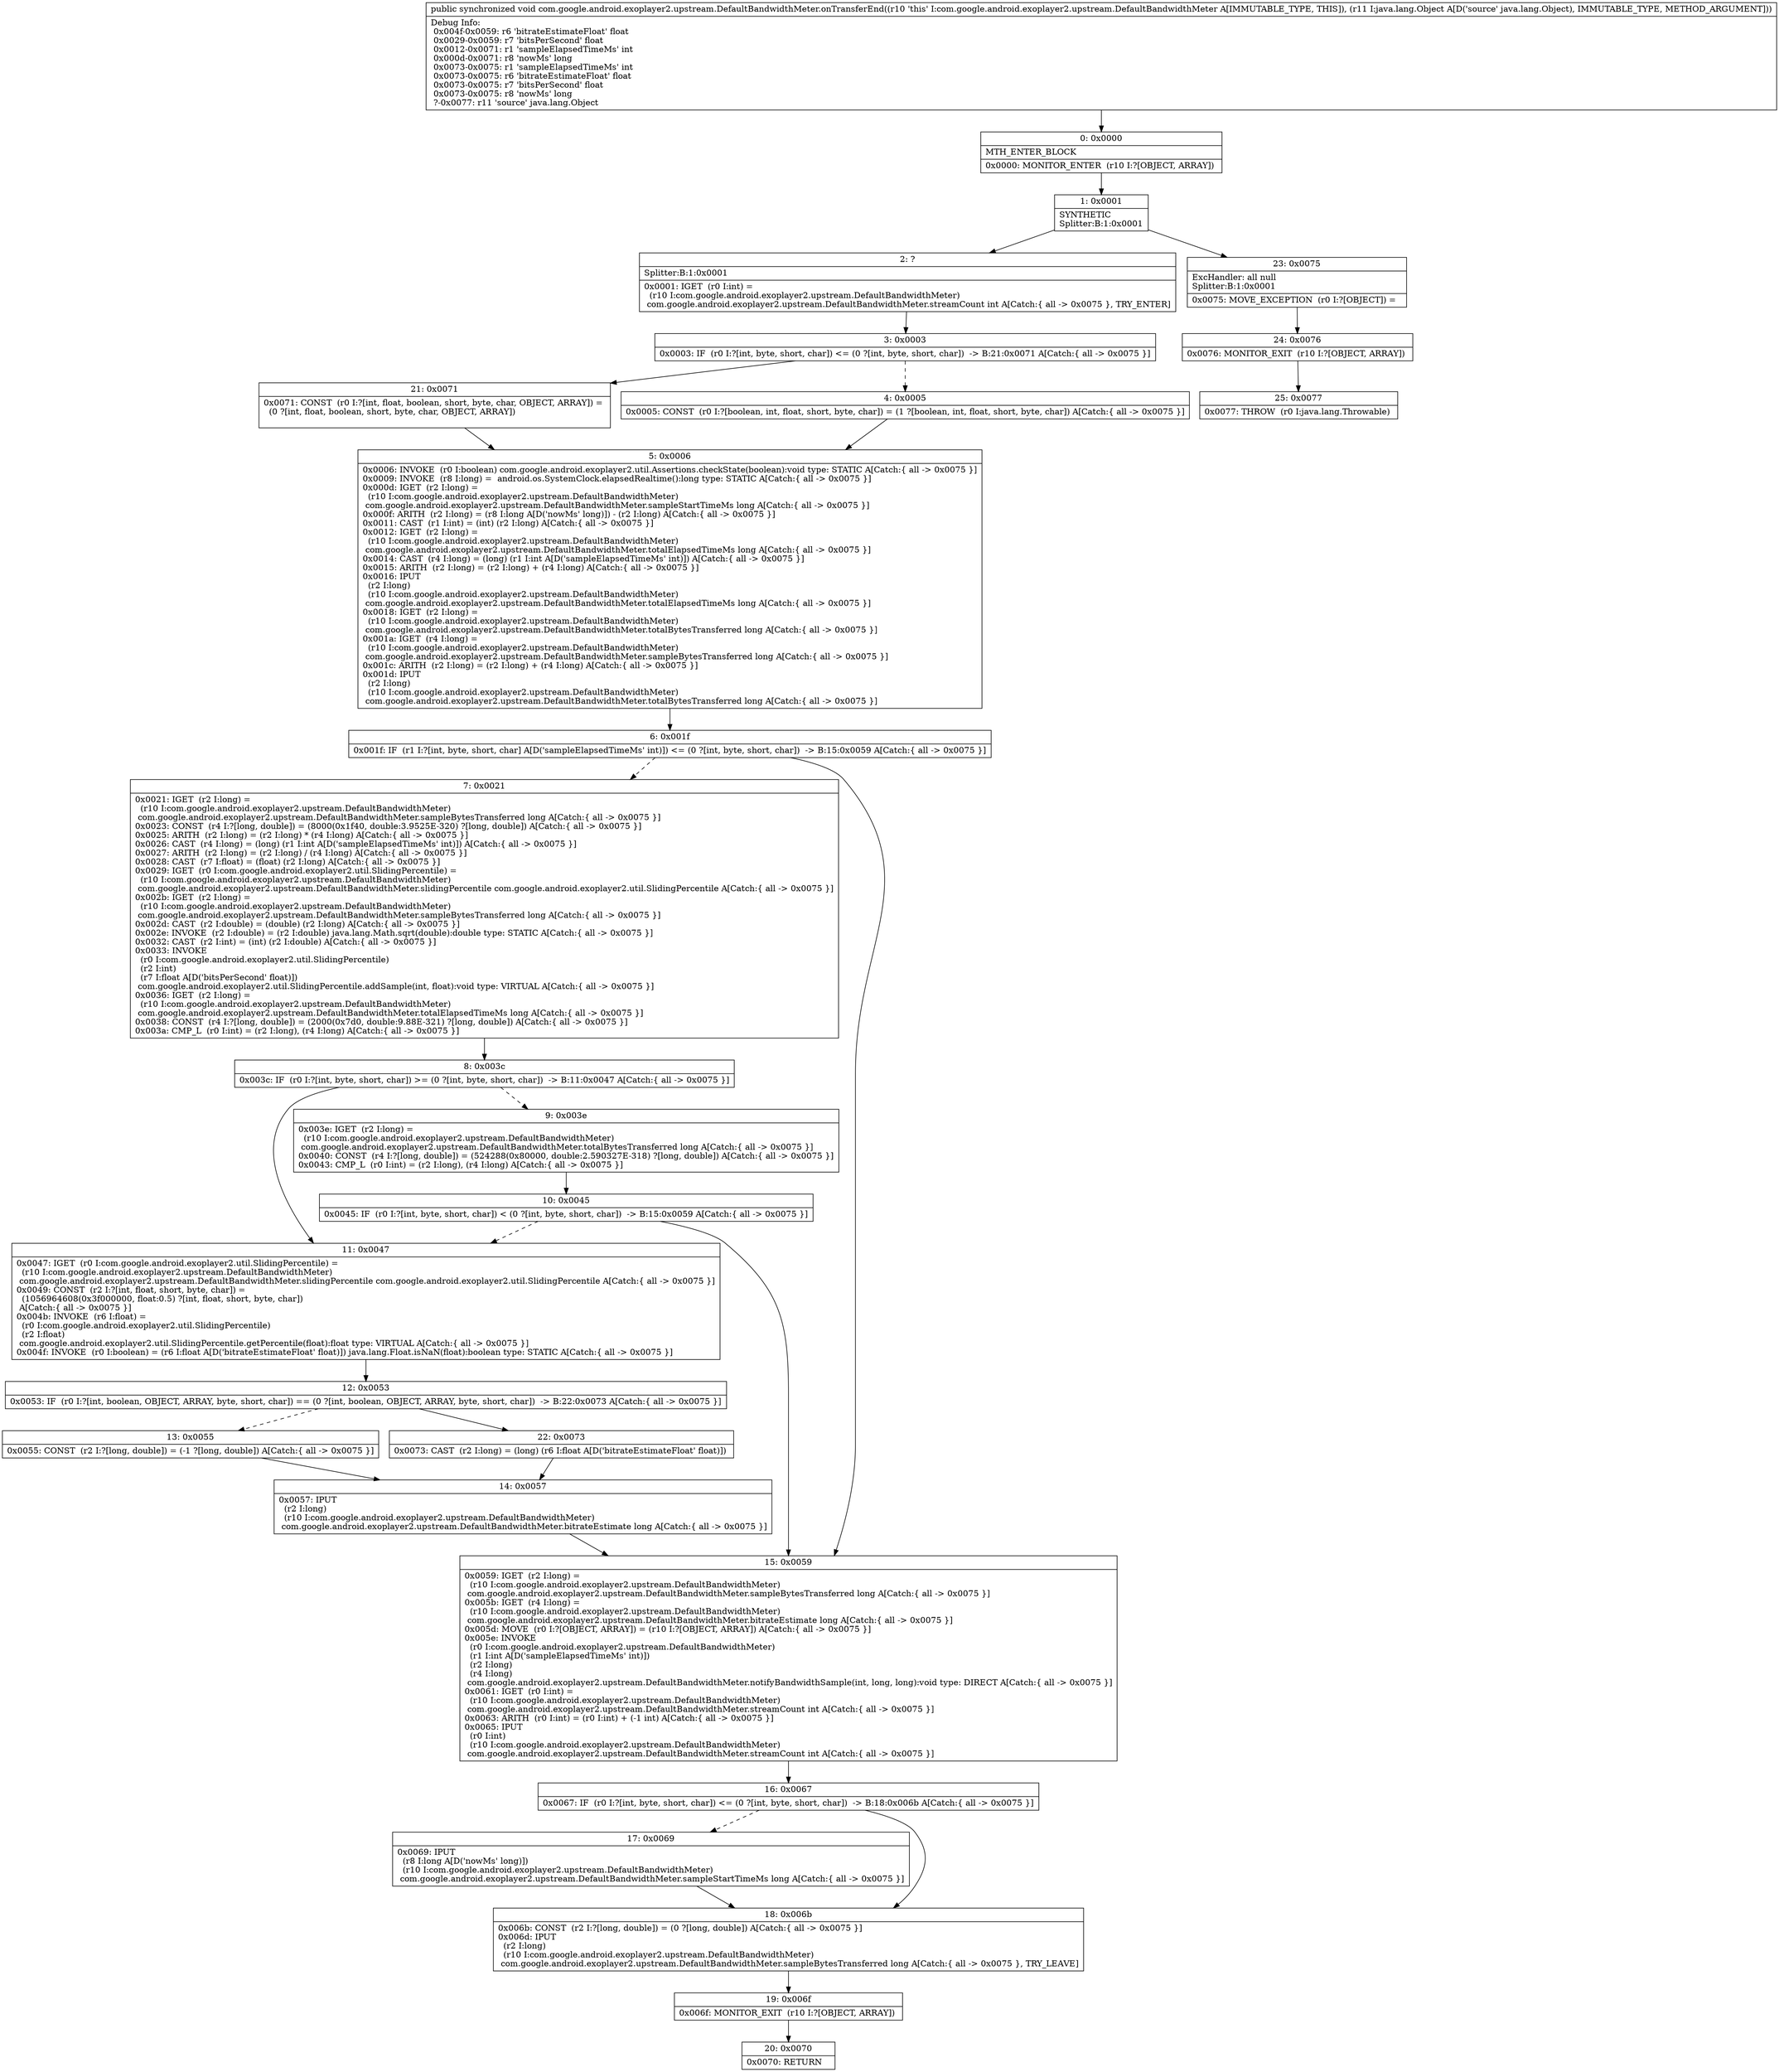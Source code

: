 digraph "CFG forcom.google.android.exoplayer2.upstream.DefaultBandwidthMeter.onTransferEnd(Ljava\/lang\/Object;)V" {
Node_0 [shape=record,label="{0\:\ 0x0000|MTH_ENTER_BLOCK\l|0x0000: MONITOR_ENTER  (r10 I:?[OBJECT, ARRAY]) \l}"];
Node_1 [shape=record,label="{1\:\ 0x0001|SYNTHETIC\lSplitter:B:1:0x0001\l}"];
Node_2 [shape=record,label="{2\:\ ?|Splitter:B:1:0x0001\l|0x0001: IGET  (r0 I:int) = \l  (r10 I:com.google.android.exoplayer2.upstream.DefaultBandwidthMeter)\l com.google.android.exoplayer2.upstream.DefaultBandwidthMeter.streamCount int A[Catch:\{ all \-\> 0x0075 \}, TRY_ENTER]\l}"];
Node_3 [shape=record,label="{3\:\ 0x0003|0x0003: IF  (r0 I:?[int, byte, short, char]) \<= (0 ?[int, byte, short, char])  \-\> B:21:0x0071 A[Catch:\{ all \-\> 0x0075 \}]\l}"];
Node_4 [shape=record,label="{4\:\ 0x0005|0x0005: CONST  (r0 I:?[boolean, int, float, short, byte, char]) = (1 ?[boolean, int, float, short, byte, char]) A[Catch:\{ all \-\> 0x0075 \}]\l}"];
Node_5 [shape=record,label="{5\:\ 0x0006|0x0006: INVOKE  (r0 I:boolean) com.google.android.exoplayer2.util.Assertions.checkState(boolean):void type: STATIC A[Catch:\{ all \-\> 0x0075 \}]\l0x0009: INVOKE  (r8 I:long) =  android.os.SystemClock.elapsedRealtime():long type: STATIC A[Catch:\{ all \-\> 0x0075 \}]\l0x000d: IGET  (r2 I:long) = \l  (r10 I:com.google.android.exoplayer2.upstream.DefaultBandwidthMeter)\l com.google.android.exoplayer2.upstream.DefaultBandwidthMeter.sampleStartTimeMs long A[Catch:\{ all \-\> 0x0075 \}]\l0x000f: ARITH  (r2 I:long) = (r8 I:long A[D('nowMs' long)]) \- (r2 I:long) A[Catch:\{ all \-\> 0x0075 \}]\l0x0011: CAST  (r1 I:int) = (int) (r2 I:long) A[Catch:\{ all \-\> 0x0075 \}]\l0x0012: IGET  (r2 I:long) = \l  (r10 I:com.google.android.exoplayer2.upstream.DefaultBandwidthMeter)\l com.google.android.exoplayer2.upstream.DefaultBandwidthMeter.totalElapsedTimeMs long A[Catch:\{ all \-\> 0x0075 \}]\l0x0014: CAST  (r4 I:long) = (long) (r1 I:int A[D('sampleElapsedTimeMs' int)]) A[Catch:\{ all \-\> 0x0075 \}]\l0x0015: ARITH  (r2 I:long) = (r2 I:long) + (r4 I:long) A[Catch:\{ all \-\> 0x0075 \}]\l0x0016: IPUT  \l  (r2 I:long)\l  (r10 I:com.google.android.exoplayer2.upstream.DefaultBandwidthMeter)\l com.google.android.exoplayer2.upstream.DefaultBandwidthMeter.totalElapsedTimeMs long A[Catch:\{ all \-\> 0x0075 \}]\l0x0018: IGET  (r2 I:long) = \l  (r10 I:com.google.android.exoplayer2.upstream.DefaultBandwidthMeter)\l com.google.android.exoplayer2.upstream.DefaultBandwidthMeter.totalBytesTransferred long A[Catch:\{ all \-\> 0x0075 \}]\l0x001a: IGET  (r4 I:long) = \l  (r10 I:com.google.android.exoplayer2.upstream.DefaultBandwidthMeter)\l com.google.android.exoplayer2.upstream.DefaultBandwidthMeter.sampleBytesTransferred long A[Catch:\{ all \-\> 0x0075 \}]\l0x001c: ARITH  (r2 I:long) = (r2 I:long) + (r4 I:long) A[Catch:\{ all \-\> 0x0075 \}]\l0x001d: IPUT  \l  (r2 I:long)\l  (r10 I:com.google.android.exoplayer2.upstream.DefaultBandwidthMeter)\l com.google.android.exoplayer2.upstream.DefaultBandwidthMeter.totalBytesTransferred long A[Catch:\{ all \-\> 0x0075 \}]\l}"];
Node_6 [shape=record,label="{6\:\ 0x001f|0x001f: IF  (r1 I:?[int, byte, short, char] A[D('sampleElapsedTimeMs' int)]) \<= (0 ?[int, byte, short, char])  \-\> B:15:0x0059 A[Catch:\{ all \-\> 0x0075 \}]\l}"];
Node_7 [shape=record,label="{7\:\ 0x0021|0x0021: IGET  (r2 I:long) = \l  (r10 I:com.google.android.exoplayer2.upstream.DefaultBandwidthMeter)\l com.google.android.exoplayer2.upstream.DefaultBandwidthMeter.sampleBytesTransferred long A[Catch:\{ all \-\> 0x0075 \}]\l0x0023: CONST  (r4 I:?[long, double]) = (8000(0x1f40, double:3.9525E\-320) ?[long, double]) A[Catch:\{ all \-\> 0x0075 \}]\l0x0025: ARITH  (r2 I:long) = (r2 I:long) * (r4 I:long) A[Catch:\{ all \-\> 0x0075 \}]\l0x0026: CAST  (r4 I:long) = (long) (r1 I:int A[D('sampleElapsedTimeMs' int)]) A[Catch:\{ all \-\> 0x0075 \}]\l0x0027: ARITH  (r2 I:long) = (r2 I:long) \/ (r4 I:long) A[Catch:\{ all \-\> 0x0075 \}]\l0x0028: CAST  (r7 I:float) = (float) (r2 I:long) A[Catch:\{ all \-\> 0x0075 \}]\l0x0029: IGET  (r0 I:com.google.android.exoplayer2.util.SlidingPercentile) = \l  (r10 I:com.google.android.exoplayer2.upstream.DefaultBandwidthMeter)\l com.google.android.exoplayer2.upstream.DefaultBandwidthMeter.slidingPercentile com.google.android.exoplayer2.util.SlidingPercentile A[Catch:\{ all \-\> 0x0075 \}]\l0x002b: IGET  (r2 I:long) = \l  (r10 I:com.google.android.exoplayer2.upstream.DefaultBandwidthMeter)\l com.google.android.exoplayer2.upstream.DefaultBandwidthMeter.sampleBytesTransferred long A[Catch:\{ all \-\> 0x0075 \}]\l0x002d: CAST  (r2 I:double) = (double) (r2 I:long) A[Catch:\{ all \-\> 0x0075 \}]\l0x002e: INVOKE  (r2 I:double) = (r2 I:double) java.lang.Math.sqrt(double):double type: STATIC A[Catch:\{ all \-\> 0x0075 \}]\l0x0032: CAST  (r2 I:int) = (int) (r2 I:double) A[Catch:\{ all \-\> 0x0075 \}]\l0x0033: INVOKE  \l  (r0 I:com.google.android.exoplayer2.util.SlidingPercentile)\l  (r2 I:int)\l  (r7 I:float A[D('bitsPerSecond' float)])\l com.google.android.exoplayer2.util.SlidingPercentile.addSample(int, float):void type: VIRTUAL A[Catch:\{ all \-\> 0x0075 \}]\l0x0036: IGET  (r2 I:long) = \l  (r10 I:com.google.android.exoplayer2.upstream.DefaultBandwidthMeter)\l com.google.android.exoplayer2.upstream.DefaultBandwidthMeter.totalElapsedTimeMs long A[Catch:\{ all \-\> 0x0075 \}]\l0x0038: CONST  (r4 I:?[long, double]) = (2000(0x7d0, double:9.88E\-321) ?[long, double]) A[Catch:\{ all \-\> 0x0075 \}]\l0x003a: CMP_L  (r0 I:int) = (r2 I:long), (r4 I:long) A[Catch:\{ all \-\> 0x0075 \}]\l}"];
Node_8 [shape=record,label="{8\:\ 0x003c|0x003c: IF  (r0 I:?[int, byte, short, char]) \>= (0 ?[int, byte, short, char])  \-\> B:11:0x0047 A[Catch:\{ all \-\> 0x0075 \}]\l}"];
Node_9 [shape=record,label="{9\:\ 0x003e|0x003e: IGET  (r2 I:long) = \l  (r10 I:com.google.android.exoplayer2.upstream.DefaultBandwidthMeter)\l com.google.android.exoplayer2.upstream.DefaultBandwidthMeter.totalBytesTransferred long A[Catch:\{ all \-\> 0x0075 \}]\l0x0040: CONST  (r4 I:?[long, double]) = (524288(0x80000, double:2.590327E\-318) ?[long, double]) A[Catch:\{ all \-\> 0x0075 \}]\l0x0043: CMP_L  (r0 I:int) = (r2 I:long), (r4 I:long) A[Catch:\{ all \-\> 0x0075 \}]\l}"];
Node_10 [shape=record,label="{10\:\ 0x0045|0x0045: IF  (r0 I:?[int, byte, short, char]) \< (0 ?[int, byte, short, char])  \-\> B:15:0x0059 A[Catch:\{ all \-\> 0x0075 \}]\l}"];
Node_11 [shape=record,label="{11\:\ 0x0047|0x0047: IGET  (r0 I:com.google.android.exoplayer2.util.SlidingPercentile) = \l  (r10 I:com.google.android.exoplayer2.upstream.DefaultBandwidthMeter)\l com.google.android.exoplayer2.upstream.DefaultBandwidthMeter.slidingPercentile com.google.android.exoplayer2.util.SlidingPercentile A[Catch:\{ all \-\> 0x0075 \}]\l0x0049: CONST  (r2 I:?[int, float, short, byte, char]) = \l  (1056964608(0x3f000000, float:0.5) ?[int, float, short, byte, char])\l A[Catch:\{ all \-\> 0x0075 \}]\l0x004b: INVOKE  (r6 I:float) = \l  (r0 I:com.google.android.exoplayer2.util.SlidingPercentile)\l  (r2 I:float)\l com.google.android.exoplayer2.util.SlidingPercentile.getPercentile(float):float type: VIRTUAL A[Catch:\{ all \-\> 0x0075 \}]\l0x004f: INVOKE  (r0 I:boolean) = (r6 I:float A[D('bitrateEstimateFloat' float)]) java.lang.Float.isNaN(float):boolean type: STATIC A[Catch:\{ all \-\> 0x0075 \}]\l}"];
Node_12 [shape=record,label="{12\:\ 0x0053|0x0053: IF  (r0 I:?[int, boolean, OBJECT, ARRAY, byte, short, char]) == (0 ?[int, boolean, OBJECT, ARRAY, byte, short, char])  \-\> B:22:0x0073 A[Catch:\{ all \-\> 0x0075 \}]\l}"];
Node_13 [shape=record,label="{13\:\ 0x0055|0x0055: CONST  (r2 I:?[long, double]) = (\-1 ?[long, double]) A[Catch:\{ all \-\> 0x0075 \}]\l}"];
Node_14 [shape=record,label="{14\:\ 0x0057|0x0057: IPUT  \l  (r2 I:long)\l  (r10 I:com.google.android.exoplayer2.upstream.DefaultBandwidthMeter)\l com.google.android.exoplayer2.upstream.DefaultBandwidthMeter.bitrateEstimate long A[Catch:\{ all \-\> 0x0075 \}]\l}"];
Node_15 [shape=record,label="{15\:\ 0x0059|0x0059: IGET  (r2 I:long) = \l  (r10 I:com.google.android.exoplayer2.upstream.DefaultBandwidthMeter)\l com.google.android.exoplayer2.upstream.DefaultBandwidthMeter.sampleBytesTransferred long A[Catch:\{ all \-\> 0x0075 \}]\l0x005b: IGET  (r4 I:long) = \l  (r10 I:com.google.android.exoplayer2.upstream.DefaultBandwidthMeter)\l com.google.android.exoplayer2.upstream.DefaultBandwidthMeter.bitrateEstimate long A[Catch:\{ all \-\> 0x0075 \}]\l0x005d: MOVE  (r0 I:?[OBJECT, ARRAY]) = (r10 I:?[OBJECT, ARRAY]) A[Catch:\{ all \-\> 0x0075 \}]\l0x005e: INVOKE  \l  (r0 I:com.google.android.exoplayer2.upstream.DefaultBandwidthMeter)\l  (r1 I:int A[D('sampleElapsedTimeMs' int)])\l  (r2 I:long)\l  (r4 I:long)\l com.google.android.exoplayer2.upstream.DefaultBandwidthMeter.notifyBandwidthSample(int, long, long):void type: DIRECT A[Catch:\{ all \-\> 0x0075 \}]\l0x0061: IGET  (r0 I:int) = \l  (r10 I:com.google.android.exoplayer2.upstream.DefaultBandwidthMeter)\l com.google.android.exoplayer2.upstream.DefaultBandwidthMeter.streamCount int A[Catch:\{ all \-\> 0x0075 \}]\l0x0063: ARITH  (r0 I:int) = (r0 I:int) + (\-1 int) A[Catch:\{ all \-\> 0x0075 \}]\l0x0065: IPUT  \l  (r0 I:int)\l  (r10 I:com.google.android.exoplayer2.upstream.DefaultBandwidthMeter)\l com.google.android.exoplayer2.upstream.DefaultBandwidthMeter.streamCount int A[Catch:\{ all \-\> 0x0075 \}]\l}"];
Node_16 [shape=record,label="{16\:\ 0x0067|0x0067: IF  (r0 I:?[int, byte, short, char]) \<= (0 ?[int, byte, short, char])  \-\> B:18:0x006b A[Catch:\{ all \-\> 0x0075 \}]\l}"];
Node_17 [shape=record,label="{17\:\ 0x0069|0x0069: IPUT  \l  (r8 I:long A[D('nowMs' long)])\l  (r10 I:com.google.android.exoplayer2.upstream.DefaultBandwidthMeter)\l com.google.android.exoplayer2.upstream.DefaultBandwidthMeter.sampleStartTimeMs long A[Catch:\{ all \-\> 0x0075 \}]\l}"];
Node_18 [shape=record,label="{18\:\ 0x006b|0x006b: CONST  (r2 I:?[long, double]) = (0 ?[long, double]) A[Catch:\{ all \-\> 0x0075 \}]\l0x006d: IPUT  \l  (r2 I:long)\l  (r10 I:com.google.android.exoplayer2.upstream.DefaultBandwidthMeter)\l com.google.android.exoplayer2.upstream.DefaultBandwidthMeter.sampleBytesTransferred long A[Catch:\{ all \-\> 0x0075 \}, TRY_LEAVE]\l}"];
Node_19 [shape=record,label="{19\:\ 0x006f|0x006f: MONITOR_EXIT  (r10 I:?[OBJECT, ARRAY]) \l}"];
Node_20 [shape=record,label="{20\:\ 0x0070|0x0070: RETURN   \l}"];
Node_21 [shape=record,label="{21\:\ 0x0071|0x0071: CONST  (r0 I:?[int, float, boolean, short, byte, char, OBJECT, ARRAY]) = \l  (0 ?[int, float, boolean, short, byte, char, OBJECT, ARRAY])\l \l}"];
Node_22 [shape=record,label="{22\:\ 0x0073|0x0073: CAST  (r2 I:long) = (long) (r6 I:float A[D('bitrateEstimateFloat' float)]) \l}"];
Node_23 [shape=record,label="{23\:\ 0x0075|ExcHandler: all null\lSplitter:B:1:0x0001\l|0x0075: MOVE_EXCEPTION  (r0 I:?[OBJECT]) =  \l}"];
Node_24 [shape=record,label="{24\:\ 0x0076|0x0076: MONITOR_EXIT  (r10 I:?[OBJECT, ARRAY]) \l}"];
Node_25 [shape=record,label="{25\:\ 0x0077|0x0077: THROW  (r0 I:java.lang.Throwable) \l}"];
MethodNode[shape=record,label="{public synchronized void com.google.android.exoplayer2.upstream.DefaultBandwidthMeter.onTransferEnd((r10 'this' I:com.google.android.exoplayer2.upstream.DefaultBandwidthMeter A[IMMUTABLE_TYPE, THIS]), (r11 I:java.lang.Object A[D('source' java.lang.Object), IMMUTABLE_TYPE, METHOD_ARGUMENT]))  | Debug Info:\l  0x004f\-0x0059: r6 'bitrateEstimateFloat' float\l  0x0029\-0x0059: r7 'bitsPerSecond' float\l  0x0012\-0x0071: r1 'sampleElapsedTimeMs' int\l  0x000d\-0x0071: r8 'nowMs' long\l  0x0073\-0x0075: r1 'sampleElapsedTimeMs' int\l  0x0073\-0x0075: r6 'bitrateEstimateFloat' float\l  0x0073\-0x0075: r7 'bitsPerSecond' float\l  0x0073\-0x0075: r8 'nowMs' long\l  ?\-0x0077: r11 'source' java.lang.Object\l}"];
MethodNode -> Node_0;
Node_0 -> Node_1;
Node_1 -> Node_2;
Node_1 -> Node_23;
Node_2 -> Node_3;
Node_3 -> Node_4[style=dashed];
Node_3 -> Node_21;
Node_4 -> Node_5;
Node_5 -> Node_6;
Node_6 -> Node_7[style=dashed];
Node_6 -> Node_15;
Node_7 -> Node_8;
Node_8 -> Node_9[style=dashed];
Node_8 -> Node_11;
Node_9 -> Node_10;
Node_10 -> Node_11[style=dashed];
Node_10 -> Node_15;
Node_11 -> Node_12;
Node_12 -> Node_13[style=dashed];
Node_12 -> Node_22;
Node_13 -> Node_14;
Node_14 -> Node_15;
Node_15 -> Node_16;
Node_16 -> Node_17[style=dashed];
Node_16 -> Node_18;
Node_17 -> Node_18;
Node_18 -> Node_19;
Node_19 -> Node_20;
Node_21 -> Node_5;
Node_22 -> Node_14;
Node_23 -> Node_24;
Node_24 -> Node_25;
}

